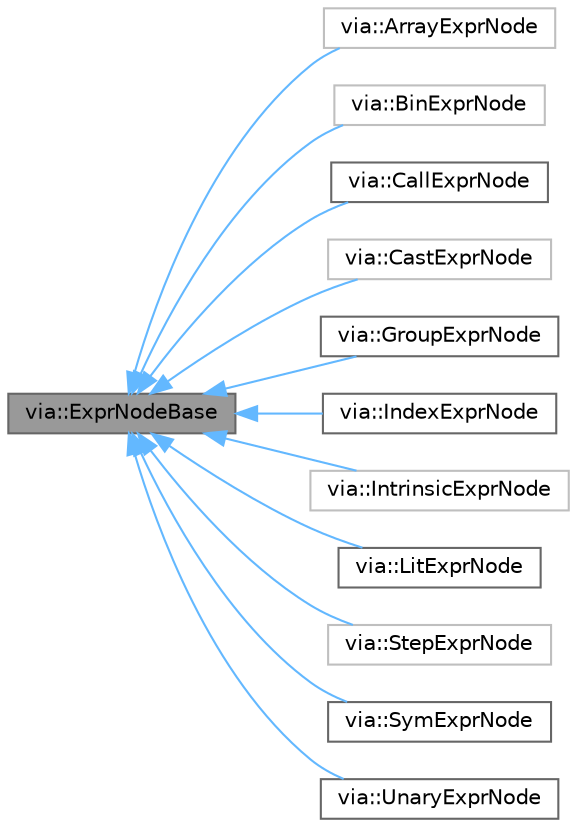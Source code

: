digraph "via::ExprNodeBase"
{
 // LATEX_PDF_SIZE
  bgcolor="transparent";
  edge [fontname=Helvetica,fontsize=10,labelfontname=Helvetica,labelfontsize=10];
  node [fontname=Helvetica,fontsize=10,shape=box,height=0.2,width=0.4];
  rankdir="LR";
  Node1 [id="Node000001",label="via::ExprNodeBase",height=0.2,width=0.4,color="gray40", fillcolor="grey60", style="filled", fontcolor="black",tooltip=" "];
  Node1 -> Node2 [id="edge1_Node000001_Node000002",dir="back",color="steelblue1",style="solid",tooltip=" "];
  Node2 [id="Node000002",label="via::ArrayExprNode",height=0.2,width=0.4,color="grey75", fillcolor="white", style="filled",URL="$structvia_1_1ArrayExprNode.html",tooltip=" "];
  Node1 -> Node3 [id="edge2_Node000001_Node000003",dir="back",color="steelblue1",style="solid",tooltip=" "];
  Node3 [id="Node000003",label="via::BinExprNode",height=0.2,width=0.4,color="grey75", fillcolor="white", style="filled",URL="$structvia_1_1BinExprNode.html",tooltip=" "];
  Node1 -> Node4 [id="edge3_Node000001_Node000004",dir="back",color="steelblue1",style="solid",tooltip=" "];
  Node4 [id="Node000004",label="via::CallExprNode",height=0.2,width=0.4,color="gray40", fillcolor="white", style="filled",URL="$structvia_1_1CallExprNode.html",tooltip=" "];
  Node1 -> Node5 [id="edge4_Node000001_Node000005",dir="back",color="steelblue1",style="solid",tooltip=" "];
  Node5 [id="Node000005",label="via::CastExprNode",height=0.2,width=0.4,color="grey75", fillcolor="white", style="filled",URL="$structvia_1_1CastExprNode.html",tooltip=" "];
  Node1 -> Node6 [id="edge5_Node000001_Node000006",dir="back",color="steelblue1",style="solid",tooltip=" "];
  Node6 [id="Node000006",label="via::GroupExprNode",height=0.2,width=0.4,color="gray40", fillcolor="white", style="filled",URL="$structvia_1_1GroupExprNode.html",tooltip=" "];
  Node1 -> Node7 [id="edge6_Node000001_Node000007",dir="back",color="steelblue1",style="solid",tooltip=" "];
  Node7 [id="Node000007",label="via::IndexExprNode",height=0.2,width=0.4,color="gray40", fillcolor="white", style="filled",URL="$structvia_1_1IndexExprNode.html",tooltip=" "];
  Node1 -> Node8 [id="edge7_Node000001_Node000008",dir="back",color="steelblue1",style="solid",tooltip=" "];
  Node8 [id="Node000008",label="via::IntrinsicExprNode",height=0.2,width=0.4,color="grey75", fillcolor="white", style="filled",URL="$structvia_1_1IntrinsicExprNode.html",tooltip=" "];
  Node1 -> Node9 [id="edge8_Node000001_Node000009",dir="back",color="steelblue1",style="solid",tooltip=" "];
  Node9 [id="Node000009",label="via::LitExprNode",height=0.2,width=0.4,color="gray40", fillcolor="white", style="filled",URL="$structvia_1_1LitExprNode.html",tooltip=" "];
  Node1 -> Node10 [id="edge9_Node000001_Node000010",dir="back",color="steelblue1",style="solid",tooltip=" "];
  Node10 [id="Node000010",label="via::StepExprNode",height=0.2,width=0.4,color="grey75", fillcolor="white", style="filled",URL="$structvia_1_1StepExprNode.html",tooltip=" "];
  Node1 -> Node11 [id="edge10_Node000001_Node000011",dir="back",color="steelblue1",style="solid",tooltip=" "];
  Node11 [id="Node000011",label="via::SymExprNode",height=0.2,width=0.4,color="gray40", fillcolor="white", style="filled",URL="$structvia_1_1SymExprNode.html",tooltip=" "];
  Node1 -> Node12 [id="edge11_Node000001_Node000012",dir="back",color="steelblue1",style="solid",tooltip=" "];
  Node12 [id="Node000012",label="via::UnaryExprNode",height=0.2,width=0.4,color="gray40", fillcolor="white", style="filled",URL="$structvia_1_1UnaryExprNode.html",tooltip=" "];
}
